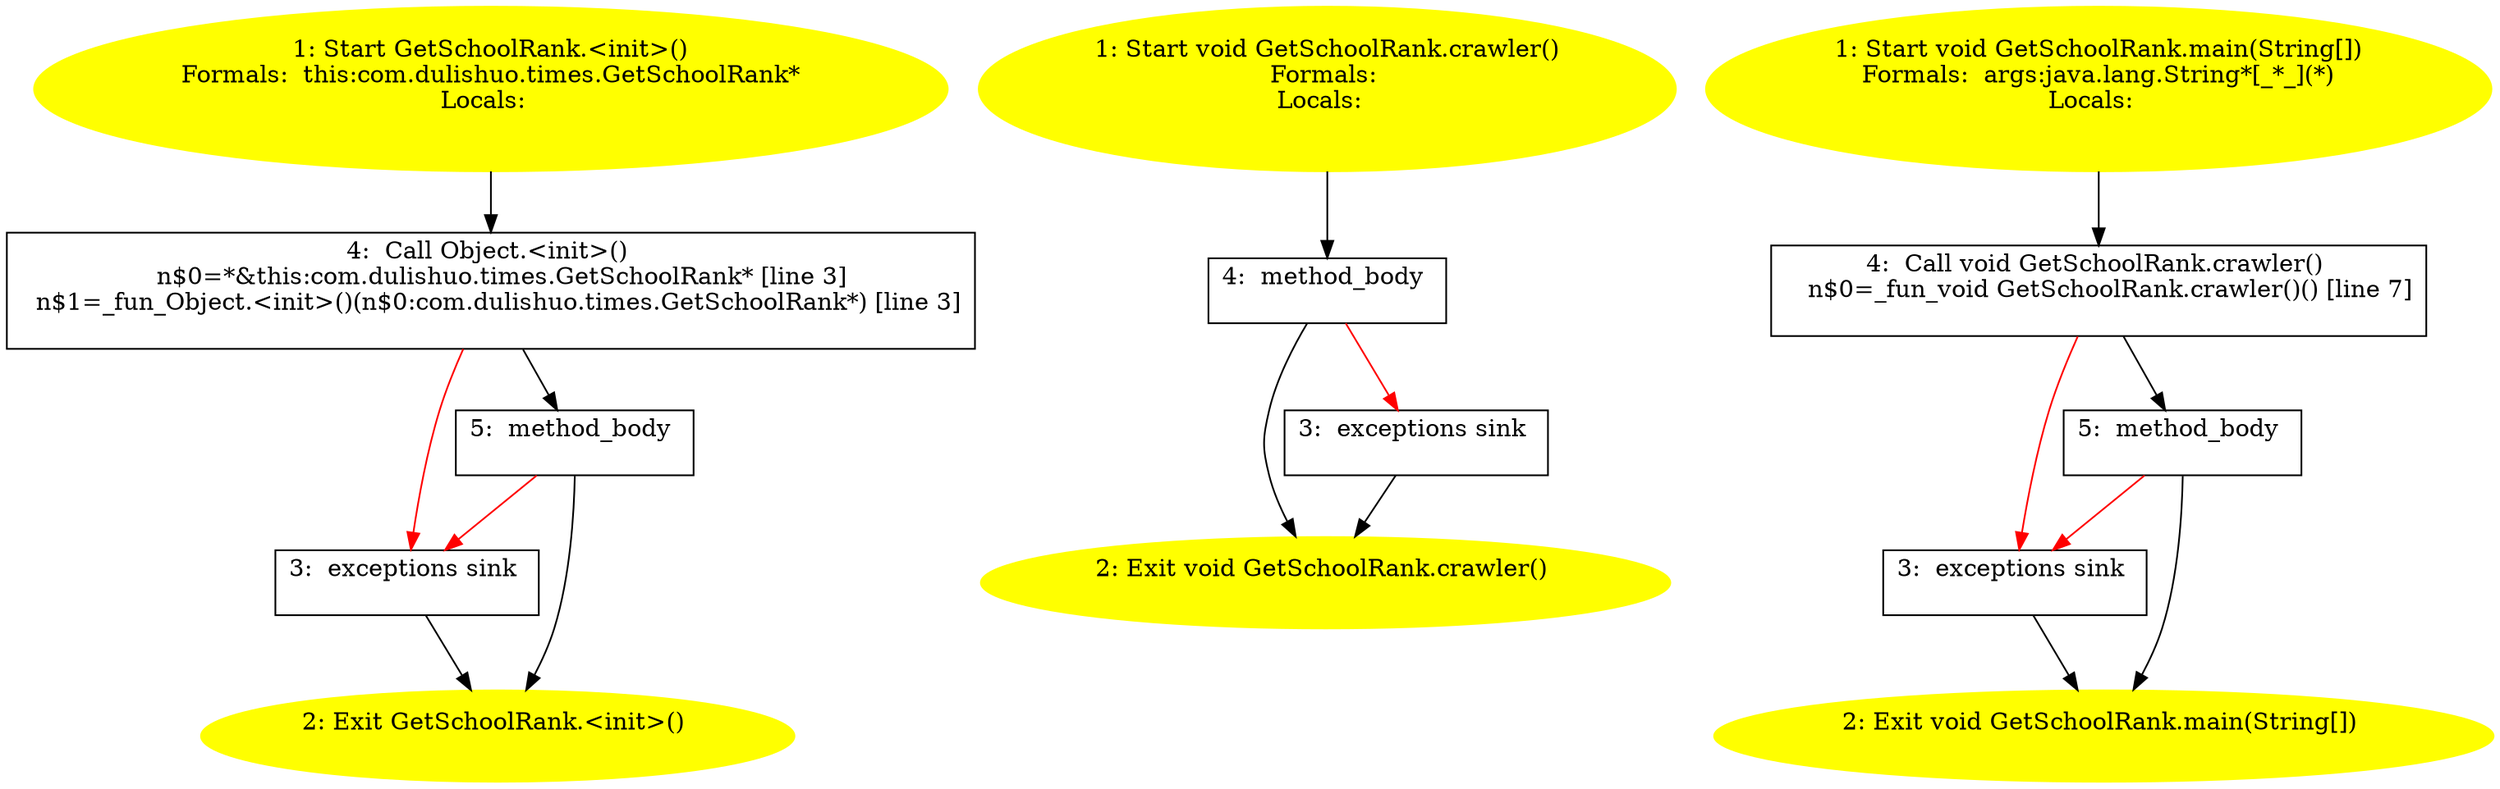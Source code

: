 /* @generated */
digraph cfg {
"com.dulishuo.times.GetSchoolRank.<init>().8f489fe6126b6f52de6511d77eff099a_1" [label="1: Start GetSchoolRank.<init>()\nFormals:  this:com.dulishuo.times.GetSchoolRank*\nLocals:  \n  " color=yellow style=filled]
	

	 "com.dulishuo.times.GetSchoolRank.<init>().8f489fe6126b6f52de6511d77eff099a_1" -> "com.dulishuo.times.GetSchoolRank.<init>().8f489fe6126b6f52de6511d77eff099a_4" ;
"com.dulishuo.times.GetSchoolRank.<init>().8f489fe6126b6f52de6511d77eff099a_2" [label="2: Exit GetSchoolRank.<init>() \n  " color=yellow style=filled]
	

"com.dulishuo.times.GetSchoolRank.<init>().8f489fe6126b6f52de6511d77eff099a_3" [label="3:  exceptions sink \n  " shape="box"]
	

	 "com.dulishuo.times.GetSchoolRank.<init>().8f489fe6126b6f52de6511d77eff099a_3" -> "com.dulishuo.times.GetSchoolRank.<init>().8f489fe6126b6f52de6511d77eff099a_2" ;
"com.dulishuo.times.GetSchoolRank.<init>().8f489fe6126b6f52de6511d77eff099a_4" [label="4:  Call Object.<init>() \n   n$0=*&this:com.dulishuo.times.GetSchoolRank* [line 3]\n  n$1=_fun_Object.<init>()(n$0:com.dulishuo.times.GetSchoolRank*) [line 3]\n " shape="box"]
	

	 "com.dulishuo.times.GetSchoolRank.<init>().8f489fe6126b6f52de6511d77eff099a_4" -> "com.dulishuo.times.GetSchoolRank.<init>().8f489fe6126b6f52de6511d77eff099a_5" ;
	 "com.dulishuo.times.GetSchoolRank.<init>().8f489fe6126b6f52de6511d77eff099a_4" -> "com.dulishuo.times.GetSchoolRank.<init>().8f489fe6126b6f52de6511d77eff099a_3" [color="red" ];
"com.dulishuo.times.GetSchoolRank.<init>().8f489fe6126b6f52de6511d77eff099a_5" [label="5:  method_body \n  " shape="box"]
	

	 "com.dulishuo.times.GetSchoolRank.<init>().8f489fe6126b6f52de6511d77eff099a_5" -> "com.dulishuo.times.GetSchoolRank.<init>().8f489fe6126b6f52de6511d77eff099a_2" ;
	 "com.dulishuo.times.GetSchoolRank.<init>().8f489fe6126b6f52de6511d77eff099a_5" -> "com.dulishuo.times.GetSchoolRank.<init>().8f489fe6126b6f52de6511d77eff099a_3" [color="red" ];
"com.dulishuo.times.GetSchoolRank.crawler():void.834b1095b0ab152db9a5f22bec154562_1" [label="1: Start void GetSchoolRank.crawler()\nFormals: \nLocals:  \n  " color=yellow style=filled]
	

	 "com.dulishuo.times.GetSchoolRank.crawler():void.834b1095b0ab152db9a5f22bec154562_1" -> "com.dulishuo.times.GetSchoolRank.crawler():void.834b1095b0ab152db9a5f22bec154562_4" ;
"com.dulishuo.times.GetSchoolRank.crawler():void.834b1095b0ab152db9a5f22bec154562_2" [label="2: Exit void GetSchoolRank.crawler() \n  " color=yellow style=filled]
	

"com.dulishuo.times.GetSchoolRank.crawler():void.834b1095b0ab152db9a5f22bec154562_3" [label="3:  exceptions sink \n  " shape="box"]
	

	 "com.dulishuo.times.GetSchoolRank.crawler():void.834b1095b0ab152db9a5f22bec154562_3" -> "com.dulishuo.times.GetSchoolRank.crawler():void.834b1095b0ab152db9a5f22bec154562_2" ;
"com.dulishuo.times.GetSchoolRank.crawler():void.834b1095b0ab152db9a5f22bec154562_4" [label="4:  method_body \n  " shape="box"]
	

	 "com.dulishuo.times.GetSchoolRank.crawler():void.834b1095b0ab152db9a5f22bec154562_4" -> "com.dulishuo.times.GetSchoolRank.crawler():void.834b1095b0ab152db9a5f22bec154562_2" ;
	 "com.dulishuo.times.GetSchoolRank.crawler():void.834b1095b0ab152db9a5f22bec154562_4" -> "com.dulishuo.times.GetSchoolRank.crawler():void.834b1095b0ab152db9a5f22bec154562_3" [color="red" ];
"com.dulishuo.times.GetSchoolRank.main(java.lang.String[]):void.a1c47996fcde5a6984ecb4d9acc8e5e9_1" [label="1: Start void GetSchoolRank.main(String[])\nFormals:  args:java.lang.String*[_*_](*)\nLocals:  \n  " color=yellow style=filled]
	

	 "com.dulishuo.times.GetSchoolRank.main(java.lang.String[]):void.a1c47996fcde5a6984ecb4d9acc8e5e9_1" -> "com.dulishuo.times.GetSchoolRank.main(java.lang.String[]):void.a1c47996fcde5a6984ecb4d9acc8e5e9_4" ;
"com.dulishuo.times.GetSchoolRank.main(java.lang.String[]):void.a1c47996fcde5a6984ecb4d9acc8e5e9_2" [label="2: Exit void GetSchoolRank.main(String[]) \n  " color=yellow style=filled]
	

"com.dulishuo.times.GetSchoolRank.main(java.lang.String[]):void.a1c47996fcde5a6984ecb4d9acc8e5e9_3" [label="3:  exceptions sink \n  " shape="box"]
	

	 "com.dulishuo.times.GetSchoolRank.main(java.lang.String[]):void.a1c47996fcde5a6984ecb4d9acc8e5e9_3" -> "com.dulishuo.times.GetSchoolRank.main(java.lang.String[]):void.a1c47996fcde5a6984ecb4d9acc8e5e9_2" ;
"com.dulishuo.times.GetSchoolRank.main(java.lang.String[]):void.a1c47996fcde5a6984ecb4d9acc8e5e9_4" [label="4:  Call void GetSchoolRank.crawler() \n   n$0=_fun_void GetSchoolRank.crawler()() [line 7]\n " shape="box"]
	

	 "com.dulishuo.times.GetSchoolRank.main(java.lang.String[]):void.a1c47996fcde5a6984ecb4d9acc8e5e9_4" -> "com.dulishuo.times.GetSchoolRank.main(java.lang.String[]):void.a1c47996fcde5a6984ecb4d9acc8e5e9_5" ;
	 "com.dulishuo.times.GetSchoolRank.main(java.lang.String[]):void.a1c47996fcde5a6984ecb4d9acc8e5e9_4" -> "com.dulishuo.times.GetSchoolRank.main(java.lang.String[]):void.a1c47996fcde5a6984ecb4d9acc8e5e9_3" [color="red" ];
"com.dulishuo.times.GetSchoolRank.main(java.lang.String[]):void.a1c47996fcde5a6984ecb4d9acc8e5e9_5" [label="5:  method_body \n  " shape="box"]
	

	 "com.dulishuo.times.GetSchoolRank.main(java.lang.String[]):void.a1c47996fcde5a6984ecb4d9acc8e5e9_5" -> "com.dulishuo.times.GetSchoolRank.main(java.lang.String[]):void.a1c47996fcde5a6984ecb4d9acc8e5e9_2" ;
	 "com.dulishuo.times.GetSchoolRank.main(java.lang.String[]):void.a1c47996fcde5a6984ecb4d9acc8e5e9_5" -> "com.dulishuo.times.GetSchoolRank.main(java.lang.String[]):void.a1c47996fcde5a6984ecb4d9acc8e5e9_3" [color="red" ];
}
